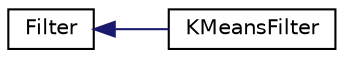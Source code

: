 digraph "Graphical Class Hierarchy"
{
  edge [fontname="Helvetica",fontsize="10",labelfontname="Helvetica",labelfontsize="10"];
  node [fontname="Helvetica",fontsize="10",shape=record];
  rankdir="LR";
  Node1 [label="Filter",height=0.2,width=0.4,color="black", fillcolor="white", style="filled",URL="$classFilter.html"];
  Node1 -> Node2 [dir="back",color="midnightblue",fontsize="10",style="solid",fontname="Helvetica"];
  Node2 [label="KMeansFilter",height=0.2,width=0.4,color="black", fillcolor="white", style="filled",URL="$classKMeansFilter.html"];
}
